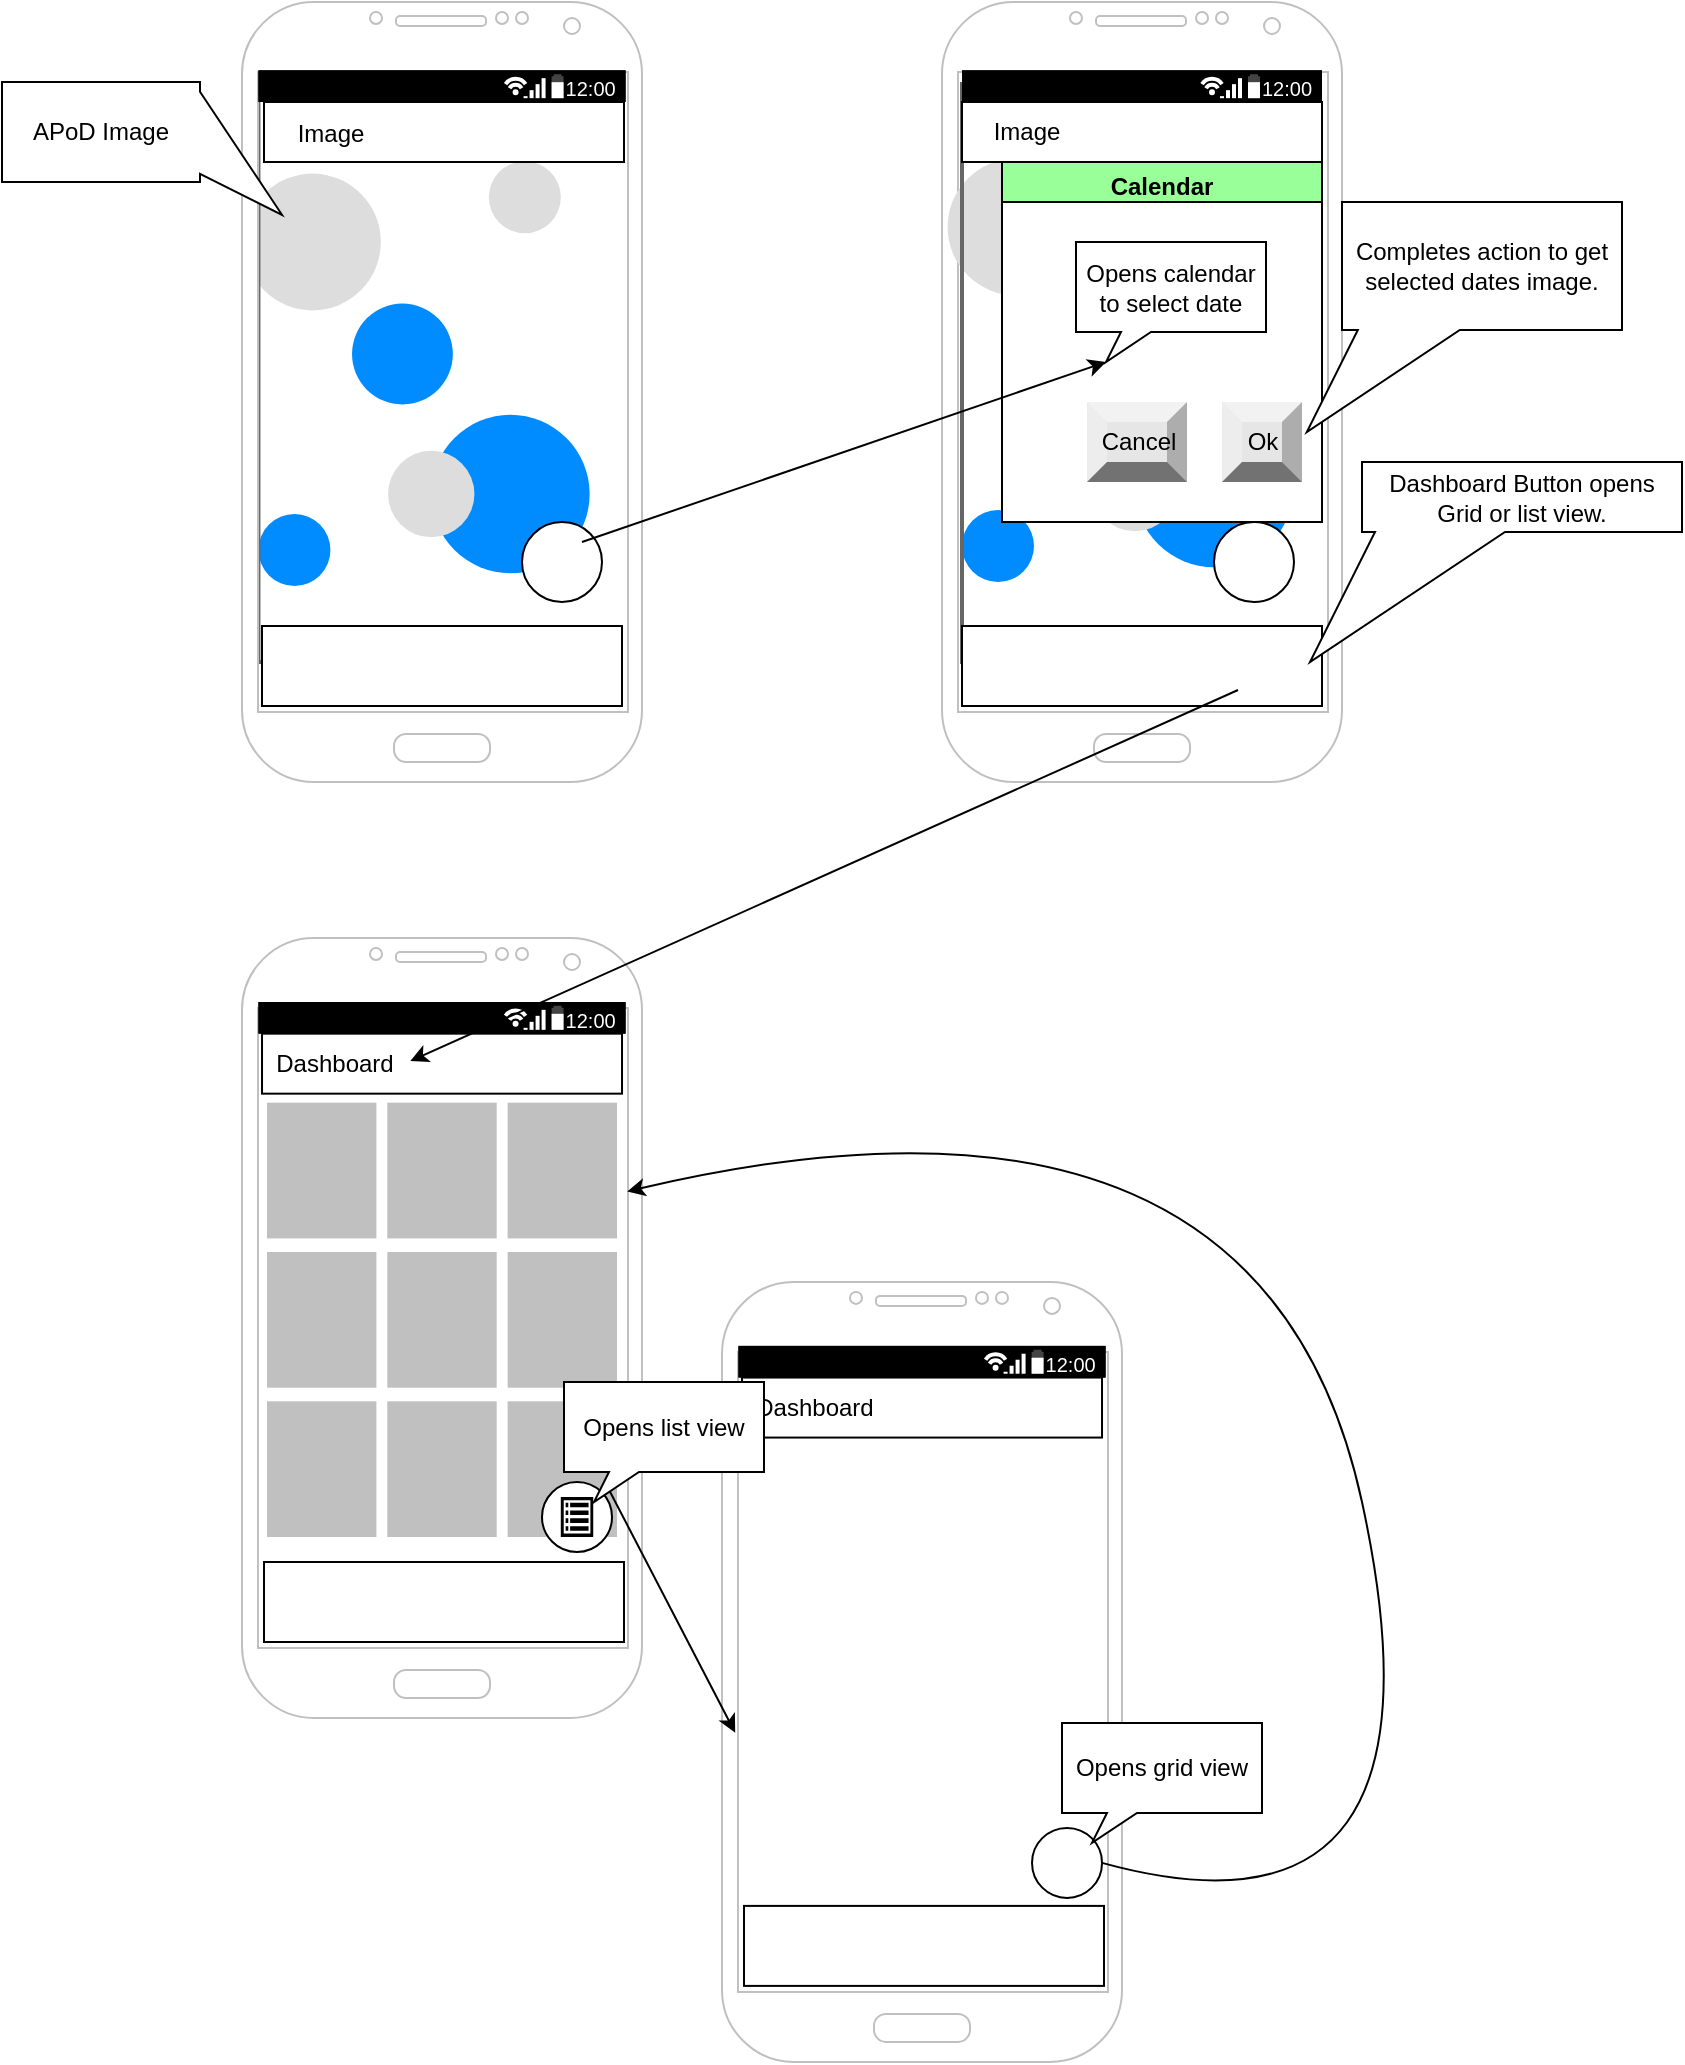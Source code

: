 <mxfile version="12.6.2" type="github">
  <diagram id="pEdrLrNa93Opo544BcHM" name="Page-1">
    <mxGraphModel dx="2625" dy="928" grid="1" gridSize="10" guides="1" tooltips="1" connect="1" arrows="1" fold="1" page="1" pageScale="1" pageWidth="850" pageHeight="1100" math="0" shadow="0">
      <root>
        <mxCell id="0"/>
        <mxCell id="1" parent="0"/>
        <mxCell id="yhGkoqOSeWeYSa07yg06-131" value="" style="shape=image;html=1;verticalAlign=top;verticalLabelPosition=bottom;labelBackgroundColor=#ffffff;imageAspect=0;aspect=fixed;image=https://cdn2.iconfinder.com/data/icons/interface-12/24/interface-45-128.png;fillColor=#000000;" vertex="1" parent="1">
          <mxGeometry x="356" y="747.78" width="164.17" height="164.17" as="geometry"/>
        </mxCell>
        <mxCell id="yhGkoqOSeWeYSa07yg06-2" value="" style="verticalLabelPosition=bottom;shadow=0;dashed=0;align=center;html=1;verticalAlign=top;strokeWidth=1;shape=mxgraph.mockup.graphics.bubbleChart;strokeColor=none;strokeColor2=none;strokeColor3=#666666;fillColor2=#008cff;fillColor3=#dddddd;" vertex="1" parent="1">
          <mxGeometry x="108.22" y="80" width="180" height="280" as="geometry"/>
        </mxCell>
        <mxCell id="yhGkoqOSeWeYSa07yg06-1" value="" style="verticalLabelPosition=bottom;verticalAlign=top;html=1;shadow=0;dashed=0;strokeWidth=1;shape=mxgraph.android.phone2;strokeColor=#c0c0c0;" vertex="1" parent="1">
          <mxGeometry x="100" y="30" width="200" height="390" as="geometry"/>
        </mxCell>
        <mxCell id="yhGkoqOSeWeYSa07yg06-5" value="" style="ellipse;whiteSpace=wrap;html=1;aspect=fixed;" vertex="1" parent="1">
          <mxGeometry x="240" y="290" width="40" height="40" as="geometry"/>
        </mxCell>
        <mxCell id="yhGkoqOSeWeYSa07yg06-8" value="" style="verticalLabelPosition=bottom;verticalAlign=top;html=1;shadow=0;dashed=0;strokeWidth=1;shape=mxgraph.android.phone2;strokeColor=#c0c0c0;" vertex="1" parent="1">
          <mxGeometry x="450" y="30" width="200" height="390" as="geometry"/>
        </mxCell>
        <mxCell id="yhGkoqOSeWeYSa07yg06-9" value="" style="verticalLabelPosition=bottom;shadow=0;dashed=0;align=center;html=1;verticalAlign=top;strokeWidth=1;shape=mxgraph.mockup.graphics.bubbleChart;strokeColor=none;strokeColor2=none;strokeColor3=#666666;fillColor2=#008cff;fillColor3=#dddddd;fillColor=#FFFFFF;" vertex="1" parent="1">
          <mxGeometry x="460" y="70" width="180" height="290" as="geometry"/>
        </mxCell>
        <mxCell id="yhGkoqOSeWeYSa07yg06-10" value="Calendar" style="swimlane;fillColor=#99FF99;" vertex="1" parent="1">
          <mxGeometry x="480" y="110" width="160" height="180" as="geometry">
            <mxRectangle x="475" y="110" width="80" height="23" as="alternateBounds"/>
          </mxGeometry>
        </mxCell>
        <mxCell id="yhGkoqOSeWeYSa07yg06-32" value="" style="whiteSpace=wrap;html=1;aspect=fixed;fillColor=#FFFFFF;" vertex="1" parent="yhGkoqOSeWeYSa07yg06-10">
          <mxGeometry y="20" width="160" height="160" as="geometry"/>
        </mxCell>
        <mxCell id="yhGkoqOSeWeYSa07yg06-12" value="Opens calendar to select date" style="whiteSpace=wrap;html=1;shape=mxgraph.basic.rectCallout;dx=30;dy=15;boundedLbl=1;" vertex="1" parent="yhGkoqOSeWeYSa07yg06-10">
          <mxGeometry x="37" y="40" width="95" height="60" as="geometry"/>
        </mxCell>
        <mxCell id="yhGkoqOSeWeYSa07yg06-14" value="Cancel" style="labelPosition=center;verticalLabelPosition=middle;align=center;html=1;shape=mxgraph.basic.shaded_button;dx=10;fillColor=#E6E6E6;strokeColor=none;" vertex="1" parent="yhGkoqOSeWeYSa07yg06-10">
          <mxGeometry x="42.5" y="120" width="50" height="40" as="geometry"/>
        </mxCell>
        <mxCell id="yhGkoqOSeWeYSa07yg06-13" value="Ok" style="labelPosition=center;verticalLabelPosition=middle;align=center;html=1;shape=mxgraph.basic.shaded_button;dx=10;fillColor=#E6E6E6;strokeColor=none;" vertex="1" parent="yhGkoqOSeWeYSa07yg06-10">
          <mxGeometry x="110" y="120.0" width="40" height="40" as="geometry"/>
        </mxCell>
        <mxCell id="yhGkoqOSeWeYSa07yg06-34" value="" style="rounded=0;whiteSpace=wrap;html=1;fillColor=#FFFFFF;" vertex="1" parent="yhGkoqOSeWeYSa07yg06-10">
          <mxGeometry x="-20" y="-30" width="180" height="30" as="geometry"/>
        </mxCell>
        <mxCell id="yhGkoqOSeWeYSa07yg06-42" value="" style="shape=image;html=1;verticalAlign=top;verticalLabelPosition=bottom;labelBackgroundColor=#ffffff;imageAspect=0;aspect=fixed;image=https://cdn2.iconfinder.com/data/icons/arrows-and-universal-actions-icon-set/256/more_circle-128.png;fillColor=#FFFFFF;direction=south;" vertex="1" parent="yhGkoqOSeWeYSa07yg06-10">
          <mxGeometry x="132" y="-23.8" width="18" height="18" as="geometry"/>
        </mxCell>
        <mxCell id="yhGkoqOSeWeYSa07yg06-53" value="Image" style="text;html=1;align=center;verticalAlign=middle;resizable=0;points=[];autosize=1;" vertex="1" parent="yhGkoqOSeWeYSa07yg06-10">
          <mxGeometry x="-13" y="-25" width="50" height="20" as="geometry"/>
        </mxCell>
        <mxCell id="yhGkoqOSeWeYSa07yg06-16" value="" style="rounded=0;whiteSpace=wrap;html=1;fillColor=#FFFFFF;" vertex="1" parent="1">
          <mxGeometry x="110" y="342" width="180" height="40" as="geometry"/>
        </mxCell>
        <mxCell id="yhGkoqOSeWeYSa07yg06-17" value="" style="shape=image;html=1;verticalAlign=top;verticalLabelPosition=bottom;labelBackgroundColor=#ffffff;imageAspect=0;aspect=fixed;image=https://cdn4.iconfinder.com/data/icons/evil-icons-user-interface/64/picture-128.png;fillColor=#FFFFFF;" vertex="1" parent="1">
          <mxGeometry x="130" y="348" width="28" height="28" as="geometry"/>
        </mxCell>
        <mxCell id="yhGkoqOSeWeYSa07yg06-18" value="" style="shape=image;html=1;verticalAlign=top;verticalLabelPosition=bottom;labelBackgroundColor=#ffffff;imageAspect=0;aspect=fixed;image=https://cdn3.iconfinder.com/data/icons/google-material-design-icons/48/ic_dashboard_48px-128.png;fillColor=#FFFFFF;" vertex="1" parent="1">
          <mxGeometry x="240" y="350" width="24" height="24" as="geometry"/>
        </mxCell>
        <mxCell id="yhGkoqOSeWeYSa07yg06-20" value="" style="rounded=0;whiteSpace=wrap;html=1;fillColor=#FFFFFF;" vertex="1" parent="1">
          <mxGeometry x="460" y="342" width="180" height="40" as="geometry"/>
        </mxCell>
        <mxCell id="yhGkoqOSeWeYSa07yg06-22" value="" style="shape=image;html=1;verticalAlign=top;verticalLabelPosition=bottom;labelBackgroundColor=#ffffff;imageAspect=0;aspect=fixed;image=https://cdn3.iconfinder.com/data/icons/google-material-design-icons/48/ic_dashboard_48px-128.png;fillColor=#FFFFFF;" vertex="1" parent="1">
          <mxGeometry x="586" y="350" width="24" height="24" as="geometry"/>
        </mxCell>
        <mxCell id="yhGkoqOSeWeYSa07yg06-23" value="" style="shape=image;html=1;verticalAlign=top;verticalLabelPosition=bottom;labelBackgroundColor=#ffffff;imageAspect=0;aspect=fixed;image=https://cdn4.iconfinder.com/data/icons/evil-icons-user-interface/64/picture-128.png;fillColor=#FFFFFF;" vertex="1" parent="1">
          <mxGeometry x="482" y="348" width="28" height="28" as="geometry"/>
        </mxCell>
        <mxCell id="yhGkoqOSeWeYSa07yg06-24" value="" style="verticalLabelPosition=bottom;verticalAlign=top;html=1;shadow=0;dashed=0;strokeWidth=1;shape=mxgraph.android.phone2;strokeColor=#c0c0c0;fillColor=#FFFFFF;" vertex="1" parent="1">
          <mxGeometry x="100" y="498" width="200" height="390" as="geometry"/>
        </mxCell>
        <mxCell id="yhGkoqOSeWeYSa07yg06-26" value="APoD Image" style="whiteSpace=wrap;html=1;shape=mxgraph.basic.rectCallout;dx=24.6;dy=41;boundedLbl=1;fillColor=#FFFFFF;direction=north;" vertex="1" parent="1">
          <mxGeometry x="-20" y="70" width="140" height="50" as="geometry"/>
        </mxCell>
        <mxCell id="yhGkoqOSeWeYSa07yg06-28" value="" style="rounded=0;whiteSpace=wrap;html=1;fillColor=#FFFFFF;" vertex="1" parent="1">
          <mxGeometry x="111" y="80" width="180" height="30" as="geometry"/>
        </mxCell>
        <mxCell id="yhGkoqOSeWeYSa07yg06-29" value="" style="strokeWidth=1;html=1;shadow=0;dashed=0;shape=mxgraph.android.statusBar;align=center;fillColor=#000000;strokeColor=#ffffff;fontColor=#ffffff;fontSize=10;" vertex="1" parent="1">
          <mxGeometry x="108.22" y="64.17" width="183.57" height="15.825" as="geometry"/>
        </mxCell>
        <mxCell id="yhGkoqOSeWeYSa07yg06-30" value="" style="strokeWidth=1;html=1;shadow=0;dashed=0;shape=mxgraph.android.statusBar;align=center;fillColor=#000000;strokeColor=#ffffff;fontColor=#ffffff;fontSize=10;" vertex="1" parent="1">
          <mxGeometry x="108.22" y="530" width="183.57" height="15.825" as="geometry"/>
        </mxCell>
        <mxCell id="yhGkoqOSeWeYSa07yg06-31" value="" style="strokeWidth=1;html=1;shadow=0;dashed=0;shape=mxgraph.android.statusBar;align=center;fillColor=#000000;strokeColor=#ffffff;fontColor=#ffffff;fontSize=10;" vertex="1" parent="1">
          <mxGeometry x="460" y="64.17" width="180" height="15.83" as="geometry"/>
        </mxCell>
        <mxCell id="yhGkoqOSeWeYSa07yg06-33" value="" style="shape=image;html=1;verticalAlign=top;verticalLabelPosition=bottom;labelBackgroundColor=#ffffff;imageAspect=0;aspect=fixed;image=https://cdn1.iconfinder.com/data/icons/material-core/20/today-128.png;fillColor=#FFFFFF;" vertex="1" parent="1">
          <mxGeometry x="250" y="300" width="20" height="20" as="geometry"/>
        </mxCell>
        <mxCell id="yhGkoqOSeWeYSa07yg06-38" value="" style="ellipse;whiteSpace=wrap;html=1;aspect=fixed;" vertex="1" parent="1">
          <mxGeometry x="586" y="290" width="40" height="40" as="geometry"/>
        </mxCell>
        <mxCell id="yhGkoqOSeWeYSa07yg06-39" value="" style="shape=image;html=1;verticalAlign=top;verticalLabelPosition=bottom;labelBackgroundColor=#ffffff;imageAspect=0;aspect=fixed;image=https://cdn1.iconfinder.com/data/icons/material-core/20/today-128.png;fillColor=#FFFFFF;" vertex="1" parent="1">
          <mxGeometry x="596" y="300" width="20" height="20" as="geometry"/>
        </mxCell>
        <mxCell id="yhGkoqOSeWeYSa07yg06-40" value="" style="rounded=0;whiteSpace=wrap;html=1;fillColor=#FFFFFF;" vertex="1" parent="1">
          <mxGeometry x="110.01" y="545.83" width="180" height="30" as="geometry"/>
        </mxCell>
        <mxCell id="yhGkoqOSeWeYSa07yg06-41" value="" style="shape=image;html=1;verticalAlign=top;verticalLabelPosition=bottom;labelBackgroundColor=#ffffff;imageAspect=0;aspect=fixed;image=https://cdn2.iconfinder.com/data/icons/arrows-and-universal-actions-icon-set/256/more_circle-128.png;fillColor=#FFFFFF;direction=south;" vertex="1" parent="1">
          <mxGeometry x="264" y="551.83" width="18" height="18" as="geometry"/>
        </mxCell>
        <mxCell id="yhGkoqOSeWeYSa07yg06-43" value="" style="shape=image;html=1;verticalAlign=top;verticalLabelPosition=bottom;labelBackgroundColor=#ffffff;imageAspect=0;aspect=fixed;image=https://cdn2.iconfinder.com/data/icons/arrows-and-universal-actions-icon-set/256/more_circle-128.png;fillColor=#FFFFFF;direction=south;" vertex="1" parent="1">
          <mxGeometry x="264" y="86" width="18" height="18" as="geometry"/>
        </mxCell>
        <mxCell id="yhGkoqOSeWeYSa07yg06-48" value="" style="endArrow=classic;html=1;entryX=0;entryY=0;entryDx=15;entryDy=60;entryPerimeter=0;" edge="1" parent="1" target="yhGkoqOSeWeYSa07yg06-12">
          <mxGeometry width="50" height="50" relative="1" as="geometry">
            <mxPoint x="270" y="300" as="sourcePoint"/>
            <mxPoint x="320" y="250" as="targetPoint"/>
          </mxGeometry>
        </mxCell>
        <mxCell id="yhGkoqOSeWeYSa07yg06-49" value="Image" style="text;html=1;align=center;verticalAlign=middle;resizable=0;points=[];autosize=1;" vertex="1" parent="1">
          <mxGeometry x="119" y="86" width="50" height="20" as="geometry"/>
        </mxCell>
        <mxCell id="yhGkoqOSeWeYSa07yg06-52" value="Dashboard" style="text;html=1;align=center;verticalAlign=middle;resizable=0;points=[];autosize=1;" vertex="1" parent="1">
          <mxGeometry x="111" y="550.83" width="70" height="20" as="geometry"/>
        </mxCell>
        <mxCell id="yhGkoqOSeWeYSa07yg06-56" value="" style="html=1;verticalLabelPosition=bottom;labelBackgroundColor=#ffffff;verticalAlign=top;shadow=0;dashed=0;strokeWidth=1;shape=mxgraph.ios7ui.iconGrid;fillColor=#c0c0c0;gridSize=3,3;" vertex="1" parent="1">
          <mxGeometry x="112.5" y="580.34" width="175" height="217.17" as="geometry"/>
        </mxCell>
        <mxCell id="yhGkoqOSeWeYSa07yg06-57" value="" style="ellipse;whiteSpace=wrap;html=1;aspect=fixed;fillColor=#FFFFFF;" vertex="1" parent="1">
          <mxGeometry x="250" y="770" width="35" height="35" as="geometry"/>
        </mxCell>
        <mxCell id="yhGkoqOSeWeYSa07yg06-55" value="" style="html=1;aspect=fixed;strokeColor=none;shadow=0;align=center;verticalAlign=top;fillColor=#000000;shape=mxgraph.gcp2.view_list" vertex="1" parent="1">
          <mxGeometry x="259.4" y="777.5" width="16.21" height="20.01" as="geometry"/>
        </mxCell>
        <mxCell id="yhGkoqOSeWeYSa07yg06-58" value="" style="rounded=0;whiteSpace=wrap;html=1;fillColor=#FFFFFF;" vertex="1" parent="1">
          <mxGeometry x="111" y="810" width="180" height="40" as="geometry"/>
        </mxCell>
        <mxCell id="yhGkoqOSeWeYSa07yg06-59" value="" style="shape=image;html=1;verticalAlign=top;verticalLabelPosition=bottom;labelBackgroundColor=#ffffff;imageAspect=0;aspect=fixed;image=https://cdn3.iconfinder.com/data/icons/google-material-design-icons/48/ic_dashboard_48px-128.png;fillColor=#FFFFFF;" vertex="1" parent="1">
          <mxGeometry x="237" y="818" width="24" height="24" as="geometry"/>
        </mxCell>
        <mxCell id="yhGkoqOSeWeYSa07yg06-60" value="" style="shape=image;html=1;verticalAlign=top;verticalLabelPosition=bottom;labelBackgroundColor=#ffffff;imageAspect=0;aspect=fixed;image=https://cdn4.iconfinder.com/data/icons/evil-icons-user-interface/64/picture-128.png;fillColor=#FFFFFF;" vertex="1" parent="1">
          <mxGeometry x="133" y="816" width="28" height="28" as="geometry"/>
        </mxCell>
        <mxCell id="yhGkoqOSeWeYSa07yg06-61" value="" style="endArrow=classic;html=1;exitX=0.5;exitY=1;exitDx=0;exitDy=0;entryX=1.045;entryY=0.434;entryDx=0;entryDy=0;entryPerimeter=0;" edge="1" parent="1" source="yhGkoqOSeWeYSa07yg06-22" target="yhGkoqOSeWeYSa07yg06-52">
          <mxGeometry width="50" height="50" relative="1" as="geometry">
            <mxPoint x="400" y="497.06" as="sourcePoint"/>
            <mxPoint x="330" y="490" as="targetPoint"/>
          </mxGeometry>
        </mxCell>
        <mxCell id="yhGkoqOSeWeYSa07yg06-62" value="" style="verticalLabelPosition=bottom;verticalAlign=top;html=1;shadow=0;dashed=0;strokeWidth=1;shape=mxgraph.android.phone2;strokeColor=#c0c0c0;fillColor=#FFFFFF;" vertex="1" parent="1">
          <mxGeometry x="340" y="669.95" width="200" height="390" as="geometry"/>
        </mxCell>
        <mxCell id="yhGkoqOSeWeYSa07yg06-63" value="" style="strokeWidth=1;html=1;shadow=0;dashed=0;shape=mxgraph.android.statusBar;align=center;fillColor=#000000;strokeColor=#ffffff;fontColor=#ffffff;fontSize=10;" vertex="1" parent="1">
          <mxGeometry x="348.22" y="701.95" width="183.57" height="15.825" as="geometry"/>
        </mxCell>
        <mxCell id="yhGkoqOSeWeYSa07yg06-64" value="" style="rounded=0;whiteSpace=wrap;html=1;fillColor=#FFFFFF;" vertex="1" parent="1">
          <mxGeometry x="350.01" y="717.78" width="180" height="30" as="geometry"/>
        </mxCell>
        <mxCell id="yhGkoqOSeWeYSa07yg06-65" value="" style="shape=image;html=1;verticalAlign=top;verticalLabelPosition=bottom;labelBackgroundColor=#ffffff;imageAspect=0;aspect=fixed;image=https://cdn2.iconfinder.com/data/icons/arrows-and-universal-actions-icon-set/256/more_circle-128.png;fillColor=#FFFFFF;direction=south;" vertex="1" parent="1">
          <mxGeometry x="504" y="723.78" width="18" height="18" as="geometry"/>
        </mxCell>
        <mxCell id="yhGkoqOSeWeYSa07yg06-66" value="Dashboard" style="text;html=1;align=center;verticalAlign=middle;resizable=0;points=[];autosize=1;" vertex="1" parent="1">
          <mxGeometry x="351" y="722.78" width="70" height="20" as="geometry"/>
        </mxCell>
        <mxCell id="yhGkoqOSeWeYSa07yg06-70" value="" style="rounded=0;whiteSpace=wrap;html=1;fillColor=#FFFFFF;" vertex="1" parent="1">
          <mxGeometry x="351" y="981.95" width="180" height="40" as="geometry"/>
        </mxCell>
        <mxCell id="yhGkoqOSeWeYSa07yg06-71" value="" style="shape=image;html=1;verticalAlign=top;verticalLabelPosition=bottom;labelBackgroundColor=#ffffff;imageAspect=0;aspect=fixed;image=https://cdn3.iconfinder.com/data/icons/google-material-design-icons/48/ic_dashboard_48px-128.png;fillColor=#FFFFFF;" vertex="1" parent="1">
          <mxGeometry x="477" y="989.95" width="24" height="24" as="geometry"/>
        </mxCell>
        <mxCell id="yhGkoqOSeWeYSa07yg06-72" value="" style="shape=image;html=1;verticalAlign=top;verticalLabelPosition=bottom;labelBackgroundColor=#ffffff;imageAspect=0;aspect=fixed;image=https://cdn4.iconfinder.com/data/icons/evil-icons-user-interface/64/picture-128.png;fillColor=#FFFFFF;" vertex="1" parent="1">
          <mxGeometry x="373" y="987.95" width="28" height="28" as="geometry"/>
        </mxCell>
        <mxCell id="yhGkoqOSeWeYSa07yg06-68" value="" style="ellipse;whiteSpace=wrap;html=1;aspect=fixed;fillColor=#FFFFFF;" vertex="1" parent="1">
          <mxGeometry x="495.01" y="942.95" width="35" height="35" as="geometry"/>
        </mxCell>
        <mxCell id="yhGkoqOSeWeYSa07yg06-54" value="" style="shape=image;html=1;verticalAlign=top;verticalLabelPosition=bottom;labelBackgroundColor=#ffffff;imageAspect=0;aspect=fixed;image=https://cdn2.iconfinder.com/data/icons/user-interface-outline-10/32/22-Photo-128.png;fillColor=#FFFFFF;" vertex="1" parent="1">
          <mxGeometry x="502.51" y="950.45" width="20" height="20" as="geometry"/>
        </mxCell>
        <mxCell id="yhGkoqOSeWeYSa07yg06-133" value="" style="endArrow=classic;html=1;entryX=0.033;entryY=0.578;entryDx=0;entryDy=0;entryPerimeter=0;" edge="1" parent="1" target="yhGkoqOSeWeYSa07yg06-62">
          <mxGeometry width="50" height="50" relative="1" as="geometry">
            <mxPoint x="282" y="771" as="sourcePoint"/>
            <mxPoint x="432" y="821" as="targetPoint"/>
          </mxGeometry>
        </mxCell>
        <mxCell id="yhGkoqOSeWeYSa07yg06-134" value="Dashboard Button opens Grid or list view." style="whiteSpace=wrap;html=1;shape=mxgraph.basic.rectCallout;dx=39;dy=65;boundedLbl=1;fillColor=#FFFFFF;" vertex="1" parent="1">
          <mxGeometry x="660" y="260" width="160" height="100" as="geometry"/>
        </mxCell>
        <mxCell id="yhGkoqOSeWeYSa07yg06-135" value="Opens list view" style="whiteSpace=wrap;html=1;shape=mxgraph.basic.rectCallout;dx=30;dy=15;boundedLbl=1;fillColor=#FFFFFF;" vertex="1" parent="1">
          <mxGeometry x="261" y="720" width="100" height="60" as="geometry"/>
        </mxCell>
        <mxCell id="yhGkoqOSeWeYSa07yg06-136" value="Opens grid view" style="whiteSpace=wrap;html=1;shape=mxgraph.basic.rectCallout;dx=30;dy=15;boundedLbl=1;fillColor=#FFFFFF;" vertex="1" parent="1">
          <mxGeometry x="510" y="890.45" width="100" height="60" as="geometry"/>
        </mxCell>
        <mxCell id="yhGkoqOSeWeYSa07yg06-138" value="" style="curved=1;endArrow=classic;html=1;exitX=1;exitY=0.5;exitDx=0;exitDy=0;entryX=0.963;entryY=0.325;entryDx=0;entryDy=0;entryPerimeter=0;" edge="1" parent="1" source="yhGkoqOSeWeYSa07yg06-68" target="yhGkoqOSeWeYSa07yg06-24">
          <mxGeometry width="50" height="50" relative="1" as="geometry">
            <mxPoint x="586" y="961.95" as="sourcePoint"/>
            <mxPoint x="636" y="911.95" as="targetPoint"/>
            <Array as="points">
              <mxPoint x="710" y="1010"/>
              <mxPoint x="610" y="550"/>
            </Array>
          </mxGeometry>
        </mxCell>
        <mxCell id="yhGkoqOSeWeYSa07yg06-139" value="Completes action to get selected dates image." style="whiteSpace=wrap;html=1;shape=mxgraph.basic.rectCallout;dx=33.41;dy=51;boundedLbl=1;fillColor=#FFFFFF;" vertex="1" parent="1">
          <mxGeometry x="650" y="130" width="140" height="115" as="geometry"/>
        </mxCell>
      </root>
    </mxGraphModel>
  </diagram>
</mxfile>
